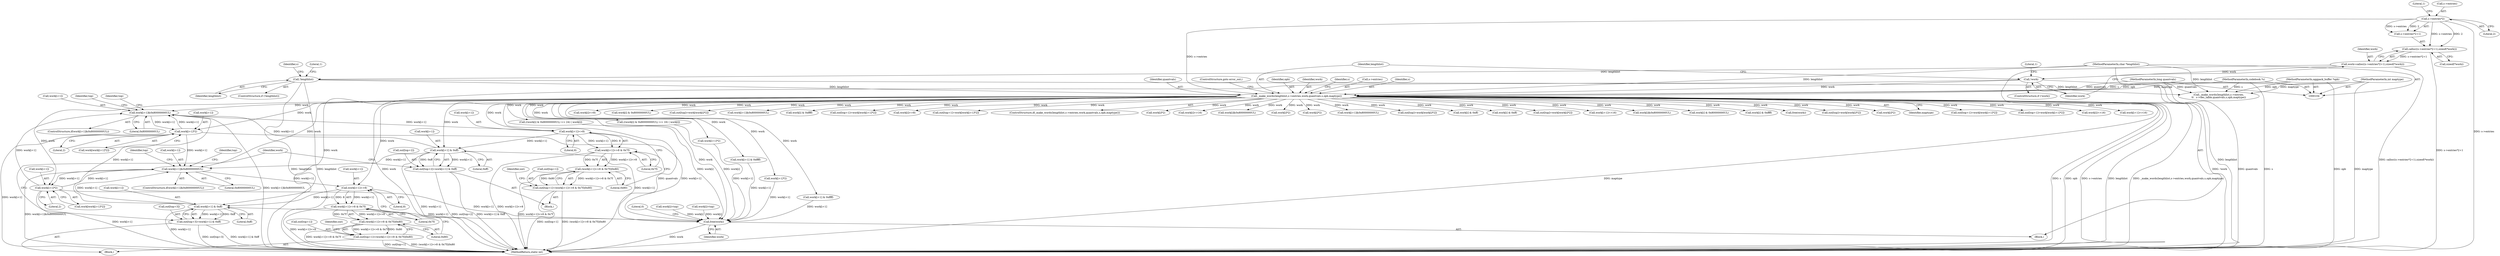 digraph "1_Android_eeb4e45d5683f88488c083ecf142dc89bc3f0b47@array" {
"1000533" [label="(Call,work[i+1]&0x80000000UL)"];
"1000578" [label="(Call,work[i+1] & 0xff)"];
"1000563" [label="(Call,work[i+1]>>8)"];
"1000533" [label="(Call,work[i+1]&0x80000000UL)"];
"1000512" [label="(Call,work[i+1]*2)"];
"1000421" [label="(Call,work[i+1]&0x80000000UL)"];
"1000609" [label="(Call,work[i+1]*2)"];
"1000210" [label="(Call,_make_words(lengthlist,s->entries,work,quantvals,s,opb,maptype))"];
"1000114" [label="(Call,!lengthlist)"];
"1000106" [label="(MethodParameterIn,char *lengthlist)"];
"1000195" [label="(Call,s->entries*2)"];
"1000205" [label="(Call,!work)"];
"1000191" [label="(Call,work=calloc((s->entries*2+1),sizeof(*work)))"];
"1000193" [label="(Call,calloc((s->entries*2+1),sizeof(*work)))"];
"1000107" [label="(MethodParameterIn,long quantvals)"];
"1000105" [label="(MethodParameterIn,codebook *s)"];
"1000108" [label="(MethodParameterIn,oggpack_buffer *opb)"];
"1000109" [label="(MethodParameterIn,int maptype)"];
"1000479" [label="(Call,work[i+1] & 0xff)"];
"1000453" [label="(Call,work[i+1]>>8)"];
"1000562" [label="(Call,work[i+1]>>8 & 0x7f)"];
"1000561" [label="(Call,(work[i+1]>>8 & 0x7f)|0x80)"];
"1000555" [label="(Call,out[top+1]=(work[i+1]>>8 & 0x7f)|0x80)"];
"1000452" [label="(Call,work[i+1]>>8 & 0x7f)"];
"1000451" [label="(Call,(work[i+1]>>8 & 0x7f)|0x80)"];
"1000445" [label="(Call,out[top+1]=(work[i+1]>>8 & 0x7f)|0x80)"];
"1000473" [label="(Call,out[top+3]=work[i+1] & 0xff)"];
"1000856" [label="(Call,free(work))"];
"1000572" [label="(Call,out[top+2]=work[i+1] & 0xff)"];
"1000224" [label="(Identifier,s)"];
"1000204" [label="(ControlStructure,if (!work))"];
"1000438" [label="(Call,work[i]>>8)"];
"1000359" [label="(Call,work[i] & 0x80000000UL)"];
"1000544" [label="(Call,out[top]=work[work[i]*2])"];
"1000420" [label="(ControlStructure,if(work[i+1]&0x80000000UL))"];
"1000573" [label="(Call,out[top+2])"];
"1000768" [label="(Call,work[i+1]&0x80000000UL)"];
"1000760" [label="(Call,work[i] & 0xffff)"];
"1000357" [label="(Call,((work[i] & 0x80000000UL) >> 16) | work[i])"];
"1000609" [label="(Call,work[i+1]*2)"];
"1000510" [label="(Call,work[work[i+1]*2])"];
"1000615" [label="(Literal,2)"];
"1000739" [label="(Call,out[top+1]=work[work[i+1]*2])"];
"1000201" [label="(Call,sizeof(*work))"];
"1000428" [label="(Block,)"];
"1000747" [label="(Call,work[i+1]*2)"];
"1000473" [label="(Call,out[top+3]=work[i+1] & 0xff)"];
"1000497" [label="(Call,work[i]>>8)"];
"1000109" [label="(MethodParameterIn,int maptype)"];
"1000836" [label="(Call,out[top+1]=work[work[i+1]*2])"];
"1000199" [label="(Literal,2)"];
"1000813" [label="(Call,work[i+1] & 0xffff)"];
"1000460" [label="(Literal,0x7f)"];
"1000570" [label="(Literal,0x7f)"];
"1000209" [label="(ControlStructure,if(_make_words(lengthlist,s->entries,work,quantvals,s,opb,maptype)))"];
"1000596" [label="(Call,work[i]*2)"];
"1000732" [label="(Call,work[i]>>16)"];
"1000857" [label="(Identifier,work)"];
"1000194" [label="(Call,s->entries*2+1)"];
"1000649" [label="(Call,work[i]&0x80000000UL)"];
"1000564" [label="(Call,work[i+1])"];
"1000542" [label="(Identifier,top)"];
"1000480" [label="(Call,work[i+1])"];
"1000859" [label="(Literal,0)"];
"1000513" [label="(Call,work[i+1])"];
"1000115" [label="(Identifier,lengthlist)"];
"1000212" [label="(Call,s->entries)"];
"1000191" [label="(Call,work=calloc((s->entries*2+1),sizeof(*work)))"];
"1000105" [label="(MethodParameterIn,codebook *s)"];
"1000217" [label="(Identifier,s)"];
"1000485" [label="(Literal,0xff)"];
"1000550" [label="(Call,work[i]*2)"];
"1000588" [label="(Identifier,top)"];
"1000571" [label="(Literal,0x80)"];
"1000117" [label="(Literal,1)"];
"1000555" [label="(Call,out[top+1]=(work[i+1]>>8 & 0x7f)|0x80)"];
"1000107" [label="(MethodParameterIn,long quantvals)"];
"1000579" [label="(Call,work[i+1])"];
"1000831" [label="(Call,work[i]*2)"];
"1000446" [label="(Call,out[top+1])"];
"1000656" [label="(Call,work[i+1]&0x80000000UL)"];
"1000561" [label="(Call,(work[i+1]>>8 & 0x7f)|0x80)"];
"1000216" [label="(Identifier,quantvals)"];
"1000427" [label="(Literal,0x80000000UL)"];
"1000779" [label="(Call,out[top]=work[work[i]*2])"];
"1000474" [label="(Call,out[top+3])"];
"1000451" [label="(Call,(work[i+1]>>8 & 0x7f)|0x80)"];
"1000865" [label="(MethodReturn,static int)"];
"1000540" [label="(Block,)"];
"1000459" [label="(Literal,8)"];
"1000532" [label="(ControlStructure,if(work[i+1]&0x80000000UL))"];
"1000452" [label="(Call,work[i+1]>>8 & 0x7f)"];
"1000114" [label="(Call,!lengthlist)"];
"1000461" [label="(Literal,0x80)"];
"1000856" [label="(Call,free(work))"];
"1000200" [label="(Literal,1)"];
"1000525" [label="(Call,work[i] & 0xff)"];
"1000195" [label="(Call,s->entries*2)"];
"1000569" [label="(Literal,8)"];
"1000534" [label="(Call,work[i+1])"];
"1000110" [label="(Block,)"];
"1000489" [label="(Identifier,top)"];
"1000211" [label="(Identifier,lengthlist)"];
"1000844" [label="(Call,work[i+1]*2)"];
"1000108" [label="(MethodParameterIn,oggpack_buffer *opb)"];
"1000468" [label="(Call,work[i] & 0xff)"];
"1000121" [label="(Identifier,s)"];
"1000518" [label="(Literal,2)"];
"1000196" [label="(Call,s->entries)"];
"1000607" [label="(Call,work[work[i+1]*2])"];
"1000479" [label="(Call,work[i+1] & 0xff)"];
"1000149" [label="(Call,_make_words(lengthlist,s->entries,\n\t\t   s->dec_table,quantvals,s,opb,maptype))"];
"1000539" [label="(Literal,0x80000000UL)"];
"1000445" [label="(Call,out[top+1]=(work[i+1]>>8 & 0x7f)|0x80)"];
"1000574" [label="(Identifier,out)"];
"1000572" [label="(Call,out[top+2]=work[i+1] & 0xff)"];
"1000563" [label="(Call,work[i+1]>>8)"];
"1000562" [label="(Call,work[i+1]>>8 & 0x7f)"];
"1000193" [label="(Call,calloc((s->entries*2+1),sizeof(*work)))"];
"1000590" [label="(Call,out[top]=work[work[i]*2])"];
"1000798" [label="(Call,work[i+1]>>16)"];
"1000512" [label="(Call,work[i+1]*2)"];
"1000414" [label="(Call,work[i]&0x80000000UL)"];
"1000464" [label="(Identifier,out)"];
"1000610" [label="(Call,work[i+1])"];
"1000192" [label="(Identifier,work)"];
"1000321" [label="(Call,work[i] & 0x80000000UL)"];
"1000703" [label="(Call,work[i] & 0xffff)"];
"1000220" [label="(ControlStructure,goto error_out;)"];
"1000584" [label="(Literal,0xff)"];
"1000454" [label="(Call,work[i+1])"];
"1000218" [label="(Identifier,opb)"];
"1000210" [label="(Call,_make_words(lengthlist,s->entries,work,quantvals,s,opb,maptype))"];
"1000861" [label="(Call,free(work))"];
"1000714" [label="(Call,work[i+1] & 0xffff)"];
"1000825" [label="(Call,out[top]=work[work[i]*2])"];
"1000785" [label="(Call,work[i]*2)"];
"1000851" [label="(Call,work[i]=top)"];
"1000578" [label="(Call,work[i+1] & 0xff)"];
"1000453" [label="(Call,work[i+1]>>8)"];
"1000219" [label="(Identifier,maptype)"];
"1000618" [label="(Identifier,work)"];
"1000205" [label="(Call,!work)"];
"1000601" [label="(Call,out[top+1]=work[work[i+1]*2])"];
"1000106" [label="(MethodParameterIn,char *lengthlist)"];
"1000616" [label="(Call,work[i]=top)"];
"1000215" [label="(Identifier,work)"];
"1000206" [label="(Identifier,work)"];
"1000319" [label="(Call,((work[i] & 0x80000000UL) >> 24) | work[i])"];
"1000556" [label="(Call,out[top+1])"];
"1000113" [label="(ControlStructure,if (!lengthlist))"];
"1000430" [label="(Identifier,top)"];
"1000504" [label="(Call,out[top+1]=work[work[i+1]*2])"];
"1000421" [label="(Call,work[i+1]&0x80000000UL)"];
"1000422" [label="(Call,work[i+1])"];
"1000673" [label="(Call,work[i]>>16)"];
"1000208" [label="(Literal,1)"];
"1000688" [label="(Call,work[i+1]>>16)"];
"1000533" [label="(Call,work[i+1]&0x80000000UL)"];
"1000533" -> "1000532"  [label="AST: "];
"1000533" -> "1000539"  [label="CFG: "];
"1000534" -> "1000533"  [label="AST: "];
"1000539" -> "1000533"  [label="AST: "];
"1000542" -> "1000533"  [label="CFG: "];
"1000588" -> "1000533"  [label="CFG: "];
"1000533" -> "1000865"  [label="DDG: work[i+1]&0x80000000UL"];
"1000578" -> "1000533"  [label="DDG: work[i+1]"];
"1000512" -> "1000533"  [label="DDG: work[i+1]"];
"1000609" -> "1000533"  [label="DDG: work[i+1]"];
"1000479" -> "1000533"  [label="DDG: work[i+1]"];
"1000210" -> "1000533"  [label="DDG: work"];
"1000533" -> "1000563"  [label="DDG: work[i+1]"];
"1000533" -> "1000609"  [label="DDG: work[i+1]"];
"1000578" -> "1000572"  [label="AST: "];
"1000578" -> "1000584"  [label="CFG: "];
"1000579" -> "1000578"  [label="AST: "];
"1000584" -> "1000578"  [label="AST: "];
"1000572" -> "1000578"  [label="CFG: "];
"1000578" -> "1000865"  [label="DDG: work[i+1]"];
"1000578" -> "1000421"  [label="DDG: work[i+1]"];
"1000578" -> "1000572"  [label="DDG: work[i+1]"];
"1000578" -> "1000572"  [label="DDG: 0xff"];
"1000563" -> "1000578"  [label="DDG: work[i+1]"];
"1000210" -> "1000578"  [label="DDG: work"];
"1000578" -> "1000856"  [label="DDG: work[i+1]"];
"1000563" -> "1000562"  [label="AST: "];
"1000563" -> "1000569"  [label="CFG: "];
"1000564" -> "1000563"  [label="AST: "];
"1000569" -> "1000563"  [label="AST: "];
"1000570" -> "1000563"  [label="CFG: "];
"1000563" -> "1000562"  [label="DDG: work[i+1]"];
"1000563" -> "1000562"  [label="DDG: 8"];
"1000210" -> "1000563"  [label="DDG: work"];
"1000512" -> "1000510"  [label="AST: "];
"1000512" -> "1000518"  [label="CFG: "];
"1000513" -> "1000512"  [label="AST: "];
"1000518" -> "1000512"  [label="AST: "];
"1000510" -> "1000512"  [label="CFG: "];
"1000512" -> "1000865"  [label="DDG: work[i+1]"];
"1000512" -> "1000421"  [label="DDG: work[i+1]"];
"1000421" -> "1000512"  [label="DDG: work[i+1]"];
"1000210" -> "1000512"  [label="DDG: work"];
"1000512" -> "1000856"  [label="DDG: work[i+1]"];
"1000421" -> "1000420"  [label="AST: "];
"1000421" -> "1000427"  [label="CFG: "];
"1000422" -> "1000421"  [label="AST: "];
"1000427" -> "1000421"  [label="AST: "];
"1000430" -> "1000421"  [label="CFG: "];
"1000489" -> "1000421"  [label="CFG: "];
"1000421" -> "1000865"  [label="DDG: work[i+1]&0x80000000UL"];
"1000609" -> "1000421"  [label="DDG: work[i+1]"];
"1000479" -> "1000421"  [label="DDG: work[i+1]"];
"1000210" -> "1000421"  [label="DDG: work"];
"1000421" -> "1000453"  [label="DDG: work[i+1]"];
"1000609" -> "1000607"  [label="AST: "];
"1000609" -> "1000615"  [label="CFG: "];
"1000610" -> "1000609"  [label="AST: "];
"1000615" -> "1000609"  [label="AST: "];
"1000607" -> "1000609"  [label="CFG: "];
"1000609" -> "1000865"  [label="DDG: work[i+1]"];
"1000210" -> "1000609"  [label="DDG: work"];
"1000609" -> "1000856"  [label="DDG: work[i+1]"];
"1000210" -> "1000209"  [label="AST: "];
"1000210" -> "1000219"  [label="CFG: "];
"1000211" -> "1000210"  [label="AST: "];
"1000212" -> "1000210"  [label="AST: "];
"1000215" -> "1000210"  [label="AST: "];
"1000216" -> "1000210"  [label="AST: "];
"1000217" -> "1000210"  [label="AST: "];
"1000218" -> "1000210"  [label="AST: "];
"1000219" -> "1000210"  [label="AST: "];
"1000220" -> "1000210"  [label="CFG: "];
"1000224" -> "1000210"  [label="CFG: "];
"1000210" -> "1000865"  [label="DDG: _make_words(lengthlist,s->entries,work,quantvals,s,opb,maptype)"];
"1000210" -> "1000865"  [label="DDG: quantvals"];
"1000210" -> "1000865"  [label="DDG: maptype"];
"1000210" -> "1000865"  [label="DDG: s"];
"1000210" -> "1000865"  [label="DDG: opb"];
"1000210" -> "1000865"  [label="DDG: s->entries"];
"1000210" -> "1000865"  [label="DDG: lengthlist"];
"1000114" -> "1000210"  [label="DDG: lengthlist"];
"1000106" -> "1000210"  [label="DDG: lengthlist"];
"1000195" -> "1000210"  [label="DDG: s->entries"];
"1000205" -> "1000210"  [label="DDG: work"];
"1000107" -> "1000210"  [label="DDG: quantvals"];
"1000105" -> "1000210"  [label="DDG: s"];
"1000108" -> "1000210"  [label="DDG: opb"];
"1000109" -> "1000210"  [label="DDG: maptype"];
"1000210" -> "1000321"  [label="DDG: work"];
"1000210" -> "1000319"  [label="DDG: work"];
"1000210" -> "1000359"  [label="DDG: work"];
"1000210" -> "1000357"  [label="DDG: work"];
"1000210" -> "1000414"  [label="DDG: work"];
"1000210" -> "1000438"  [label="DDG: work"];
"1000210" -> "1000453"  [label="DDG: work"];
"1000210" -> "1000468"  [label="DDG: work"];
"1000210" -> "1000479"  [label="DDG: work"];
"1000210" -> "1000497"  [label="DDG: work"];
"1000210" -> "1000504"  [label="DDG: work"];
"1000210" -> "1000525"  [label="DDG: work"];
"1000210" -> "1000544"  [label="DDG: work"];
"1000210" -> "1000550"  [label="DDG: work"];
"1000210" -> "1000590"  [label="DDG: work"];
"1000210" -> "1000596"  [label="DDG: work"];
"1000210" -> "1000601"  [label="DDG: work"];
"1000210" -> "1000649"  [label="DDG: work"];
"1000210" -> "1000656"  [label="DDG: work"];
"1000210" -> "1000673"  [label="DDG: work"];
"1000210" -> "1000688"  [label="DDG: work"];
"1000210" -> "1000703"  [label="DDG: work"];
"1000210" -> "1000714"  [label="DDG: work"];
"1000210" -> "1000732"  [label="DDG: work"];
"1000210" -> "1000739"  [label="DDG: work"];
"1000210" -> "1000747"  [label="DDG: work"];
"1000210" -> "1000760"  [label="DDG: work"];
"1000210" -> "1000768"  [label="DDG: work"];
"1000210" -> "1000779"  [label="DDG: work"];
"1000210" -> "1000785"  [label="DDG: work"];
"1000210" -> "1000798"  [label="DDG: work"];
"1000210" -> "1000813"  [label="DDG: work"];
"1000210" -> "1000825"  [label="DDG: work"];
"1000210" -> "1000831"  [label="DDG: work"];
"1000210" -> "1000836"  [label="DDG: work"];
"1000210" -> "1000844"  [label="DDG: work"];
"1000210" -> "1000856"  [label="DDG: work"];
"1000210" -> "1000861"  [label="DDG: work"];
"1000114" -> "1000113"  [label="AST: "];
"1000114" -> "1000115"  [label="CFG: "];
"1000115" -> "1000114"  [label="AST: "];
"1000117" -> "1000114"  [label="CFG: "];
"1000121" -> "1000114"  [label="CFG: "];
"1000114" -> "1000865"  [label="DDG: !lengthlist"];
"1000114" -> "1000865"  [label="DDG: lengthlist"];
"1000106" -> "1000114"  [label="DDG: lengthlist"];
"1000114" -> "1000149"  [label="DDG: lengthlist"];
"1000106" -> "1000104"  [label="AST: "];
"1000106" -> "1000865"  [label="DDG: lengthlist"];
"1000106" -> "1000149"  [label="DDG: lengthlist"];
"1000195" -> "1000194"  [label="AST: "];
"1000195" -> "1000199"  [label="CFG: "];
"1000196" -> "1000195"  [label="AST: "];
"1000199" -> "1000195"  [label="AST: "];
"1000200" -> "1000195"  [label="CFG: "];
"1000195" -> "1000865"  [label="DDG: s->entries"];
"1000195" -> "1000193"  [label="DDG: s->entries"];
"1000195" -> "1000193"  [label="DDG: 2"];
"1000195" -> "1000194"  [label="DDG: s->entries"];
"1000195" -> "1000194"  [label="DDG: 2"];
"1000205" -> "1000204"  [label="AST: "];
"1000205" -> "1000206"  [label="CFG: "];
"1000206" -> "1000205"  [label="AST: "];
"1000208" -> "1000205"  [label="CFG: "];
"1000211" -> "1000205"  [label="CFG: "];
"1000205" -> "1000865"  [label="DDG: work"];
"1000205" -> "1000865"  [label="DDG: !work"];
"1000191" -> "1000205"  [label="DDG: work"];
"1000191" -> "1000110"  [label="AST: "];
"1000191" -> "1000193"  [label="CFG: "];
"1000192" -> "1000191"  [label="AST: "];
"1000193" -> "1000191"  [label="AST: "];
"1000206" -> "1000191"  [label="CFG: "];
"1000191" -> "1000865"  [label="DDG: calloc((s->entries*2+1),sizeof(*work))"];
"1000193" -> "1000191"  [label="DDG: s->entries*2+1"];
"1000193" -> "1000201"  [label="CFG: "];
"1000194" -> "1000193"  [label="AST: "];
"1000201" -> "1000193"  [label="AST: "];
"1000193" -> "1000865"  [label="DDG: s->entries*2+1"];
"1000107" -> "1000104"  [label="AST: "];
"1000107" -> "1000865"  [label="DDG: quantvals"];
"1000107" -> "1000149"  [label="DDG: quantvals"];
"1000105" -> "1000104"  [label="AST: "];
"1000105" -> "1000865"  [label="DDG: s"];
"1000105" -> "1000149"  [label="DDG: s"];
"1000108" -> "1000104"  [label="AST: "];
"1000108" -> "1000865"  [label="DDG: opb"];
"1000108" -> "1000149"  [label="DDG: opb"];
"1000109" -> "1000104"  [label="AST: "];
"1000109" -> "1000865"  [label="DDG: maptype"];
"1000109" -> "1000149"  [label="DDG: maptype"];
"1000479" -> "1000473"  [label="AST: "];
"1000479" -> "1000485"  [label="CFG: "];
"1000480" -> "1000479"  [label="AST: "];
"1000485" -> "1000479"  [label="AST: "];
"1000473" -> "1000479"  [label="CFG: "];
"1000479" -> "1000865"  [label="DDG: work[i+1]"];
"1000479" -> "1000473"  [label="DDG: work[i+1]"];
"1000479" -> "1000473"  [label="DDG: 0xff"];
"1000453" -> "1000479"  [label="DDG: work[i+1]"];
"1000479" -> "1000856"  [label="DDG: work[i+1]"];
"1000453" -> "1000452"  [label="AST: "];
"1000453" -> "1000459"  [label="CFG: "];
"1000454" -> "1000453"  [label="AST: "];
"1000459" -> "1000453"  [label="AST: "];
"1000460" -> "1000453"  [label="CFG: "];
"1000453" -> "1000452"  [label="DDG: work[i+1]"];
"1000453" -> "1000452"  [label="DDG: 8"];
"1000562" -> "1000561"  [label="AST: "];
"1000562" -> "1000570"  [label="CFG: "];
"1000570" -> "1000562"  [label="AST: "];
"1000571" -> "1000562"  [label="CFG: "];
"1000562" -> "1000865"  [label="DDG: work[i+1]>>8"];
"1000562" -> "1000561"  [label="DDG: work[i+1]>>8"];
"1000562" -> "1000561"  [label="DDG: 0x7f"];
"1000561" -> "1000555"  [label="AST: "];
"1000561" -> "1000571"  [label="CFG: "];
"1000571" -> "1000561"  [label="AST: "];
"1000555" -> "1000561"  [label="CFG: "];
"1000561" -> "1000865"  [label="DDG: work[i+1]>>8 & 0x7f"];
"1000561" -> "1000555"  [label="DDG: work[i+1]>>8 & 0x7f"];
"1000561" -> "1000555"  [label="DDG: 0x80"];
"1000555" -> "1000540"  [label="AST: "];
"1000556" -> "1000555"  [label="AST: "];
"1000574" -> "1000555"  [label="CFG: "];
"1000555" -> "1000865"  [label="DDG: out[top+1]"];
"1000555" -> "1000865"  [label="DDG: (work[i+1]>>8 & 0x7f)|0x80"];
"1000452" -> "1000451"  [label="AST: "];
"1000452" -> "1000460"  [label="CFG: "];
"1000460" -> "1000452"  [label="AST: "];
"1000461" -> "1000452"  [label="CFG: "];
"1000452" -> "1000865"  [label="DDG: work[i+1]>>8"];
"1000452" -> "1000451"  [label="DDG: work[i+1]>>8"];
"1000452" -> "1000451"  [label="DDG: 0x7f"];
"1000451" -> "1000445"  [label="AST: "];
"1000451" -> "1000461"  [label="CFG: "];
"1000461" -> "1000451"  [label="AST: "];
"1000445" -> "1000451"  [label="CFG: "];
"1000451" -> "1000865"  [label="DDG: work[i+1]>>8 & 0x7f"];
"1000451" -> "1000445"  [label="DDG: work[i+1]>>8 & 0x7f"];
"1000451" -> "1000445"  [label="DDG: 0x80"];
"1000445" -> "1000428"  [label="AST: "];
"1000446" -> "1000445"  [label="AST: "];
"1000464" -> "1000445"  [label="CFG: "];
"1000445" -> "1000865"  [label="DDG: out[top+1]"];
"1000445" -> "1000865"  [label="DDG: (work[i+1]>>8 & 0x7f)|0x80"];
"1000473" -> "1000428"  [label="AST: "];
"1000474" -> "1000473"  [label="AST: "];
"1000618" -> "1000473"  [label="CFG: "];
"1000473" -> "1000865"  [label="DDG: out[top+3]"];
"1000473" -> "1000865"  [label="DDG: work[i+1] & 0xff"];
"1000856" -> "1000110"  [label="AST: "];
"1000856" -> "1000857"  [label="CFG: "];
"1000857" -> "1000856"  [label="AST: "];
"1000859" -> "1000856"  [label="CFG: "];
"1000856" -> "1000865"  [label="DDG: work"];
"1000714" -> "1000856"  [label="DDG: work[i+1]"];
"1000616" -> "1000856"  [label="DDG: work[i]"];
"1000851" -> "1000856"  [label="DDG: work[i]"];
"1000813" -> "1000856"  [label="DDG: work[i+1]"];
"1000844" -> "1000856"  [label="DDG: work[i+1]"];
"1000357" -> "1000856"  [label="DDG: work[i]"];
"1000747" -> "1000856"  [label="DDG: work[i+1]"];
"1000319" -> "1000856"  [label="DDG: work[i]"];
"1000572" -> "1000540"  [label="AST: "];
"1000573" -> "1000572"  [label="AST: "];
"1000618" -> "1000572"  [label="CFG: "];
"1000572" -> "1000865"  [label="DDG: work[i+1] & 0xff"];
"1000572" -> "1000865"  [label="DDG: out[top+2]"];
}
